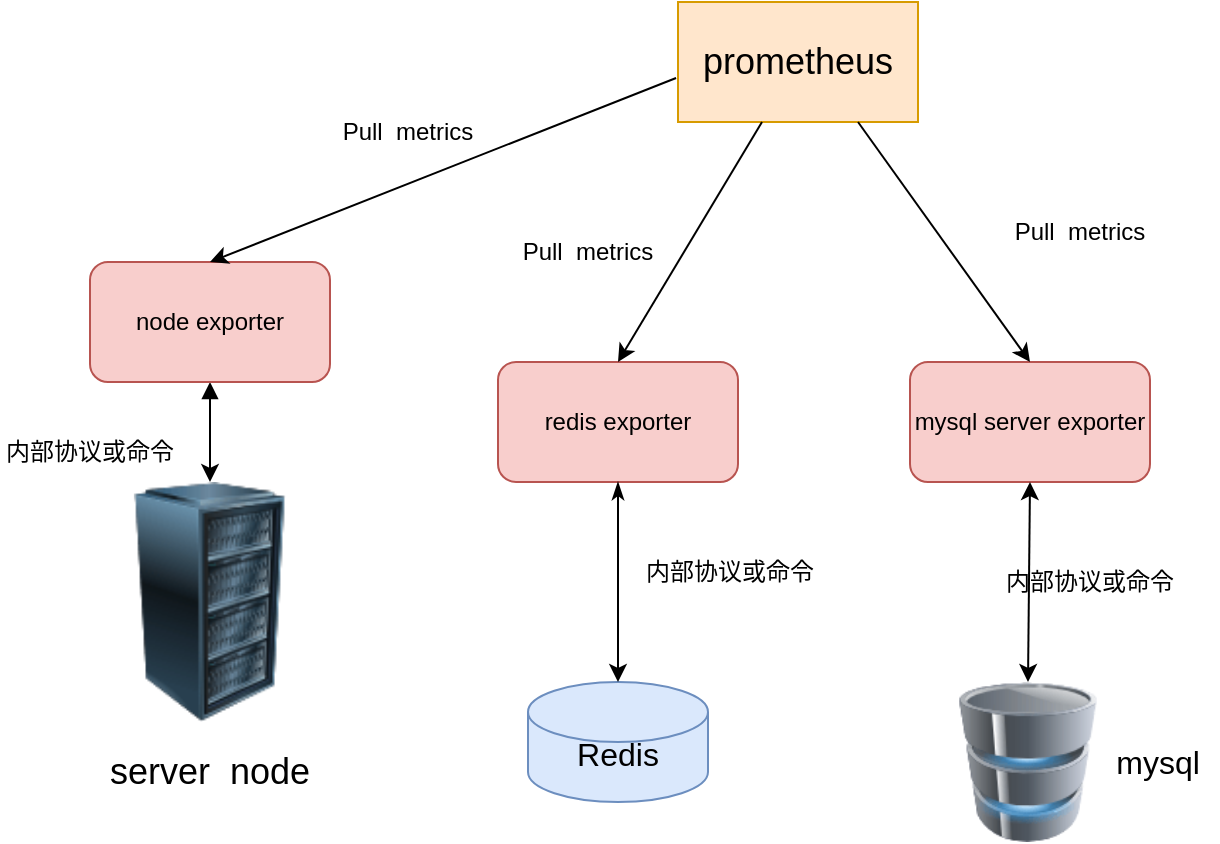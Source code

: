 <mxfile version="24.6.1" type="device">
  <diagram name="第 1 页" id="rAhLf1J9xHNpHruiE8G0">
    <mxGraphModel dx="1434" dy="769" grid="1" gridSize="10" guides="1" tooltips="1" connect="1" arrows="1" fold="1" page="1" pageScale="1" pageWidth="827" pageHeight="1169" math="0" shadow="0">
      <root>
        <mxCell id="0" />
        <mxCell id="1" parent="0" />
        <mxCell id="ApBEkjN8yYshjVTdfdUb-1" value="&lt;font style=&quot;font-size: 18px;&quot;&gt;prometheus&lt;/font&gt;" style="rounded=0;whiteSpace=wrap;html=1;fillColor=#ffe6cc;strokeColor=#d79b00;" vertex="1" parent="1">
          <mxGeometry x="389" y="280" width="120" height="60" as="geometry" />
        </mxCell>
        <mxCell id="ApBEkjN8yYshjVTdfdUb-2" value="" style="shape=cylinder3;whiteSpace=wrap;html=1;boundedLbl=1;backgroundOutline=1;size=15;fillColor=#dae8fc;strokeColor=#6c8ebf;" vertex="1" parent="1">
          <mxGeometry x="314" y="620" width="90" height="60" as="geometry" />
        </mxCell>
        <mxCell id="ApBEkjN8yYshjVTdfdUb-3" value="&lt;font style=&quot;font-size: 16px;&quot;&gt;Redis&lt;/font&gt;" style="text;html=1;align=center;verticalAlign=middle;whiteSpace=wrap;rounded=0;" vertex="1" parent="1">
          <mxGeometry x="329" y="641" width="60" height="30" as="geometry" />
        </mxCell>
        <mxCell id="ApBEkjN8yYshjVTdfdUb-4" value="redis exporter" style="rounded=1;whiteSpace=wrap;html=1;fillColor=#f8cecc;strokeColor=#b85450;" vertex="1" parent="1">
          <mxGeometry x="299" y="460" width="120" height="60" as="geometry" />
        </mxCell>
        <mxCell id="ApBEkjN8yYshjVTdfdUb-6" style="edgeStyle=orthogonalEdgeStyle;rounded=0;orthogonalLoop=1;jettySize=auto;html=1;exitX=0.5;exitY=1;exitDx=0;exitDy=0;entryX=0.5;entryY=0;entryDx=0;entryDy=0;entryPerimeter=0;startArrow=classicThin;startFill=1;" edge="1" parent="1" source="ApBEkjN8yYshjVTdfdUb-4" target="ApBEkjN8yYshjVTdfdUb-2">
          <mxGeometry relative="1" as="geometry" />
        </mxCell>
        <mxCell id="ApBEkjN8yYshjVTdfdUb-9" value="" style="endArrow=classic;html=1;rounded=0;entryX=0.5;entryY=0;entryDx=0;entryDy=0;" edge="1" parent="1" source="ApBEkjN8yYshjVTdfdUb-1" target="ApBEkjN8yYshjVTdfdUb-4">
          <mxGeometry width="50" height="50" relative="1" as="geometry">
            <mxPoint x="390" y="420" as="sourcePoint" />
            <mxPoint x="440" y="370" as="targetPoint" />
          </mxGeometry>
        </mxCell>
        <mxCell id="ApBEkjN8yYshjVTdfdUb-11" value="" style="image;html=1;image=img/lib/clip_art/computers/Database_128x128.png" vertex="1" parent="1">
          <mxGeometry x="509" y="620" width="110" height="80" as="geometry" />
        </mxCell>
        <mxCell id="ApBEkjN8yYshjVTdfdUb-12" value="&lt;font style=&quot;font-size: 16px;&quot;&gt;mysql&lt;/font&gt;" style="text;html=1;align=center;verticalAlign=middle;whiteSpace=wrap;rounded=0;" vertex="1" parent="1">
          <mxGeometry x="599" y="645" width="60" height="30" as="geometry" />
        </mxCell>
        <mxCell id="ApBEkjN8yYshjVTdfdUb-13" value="mysql server exporter" style="rounded=1;whiteSpace=wrap;html=1;fillColor=#f8cecc;strokeColor=#b85450;" vertex="1" parent="1">
          <mxGeometry x="505" y="460" width="120" height="60" as="geometry" />
        </mxCell>
        <mxCell id="ApBEkjN8yYshjVTdfdUb-15" value="" style="endArrow=classic;html=1;rounded=0;entryX=0.5;entryY=0;entryDx=0;entryDy=0;exitX=0.75;exitY=1;exitDx=0;exitDy=0;" edge="1" parent="1" source="ApBEkjN8yYshjVTdfdUb-1" target="ApBEkjN8yYshjVTdfdUb-13">
          <mxGeometry width="50" height="50" relative="1" as="geometry">
            <mxPoint x="439" y="270" as="sourcePoint" />
            <mxPoint x="369" y="470" as="targetPoint" />
          </mxGeometry>
        </mxCell>
        <mxCell id="ApBEkjN8yYshjVTdfdUb-17" value="" style="endArrow=classic;startArrow=classic;html=1;rounded=0;exitX=0.5;exitY=1;exitDx=0;exitDy=0;entryX=0.5;entryY=0;entryDx=0;entryDy=0;" edge="1" parent="1" source="ApBEkjN8yYshjVTdfdUb-13" target="ApBEkjN8yYshjVTdfdUb-11">
          <mxGeometry width="50" height="50" relative="1" as="geometry">
            <mxPoint x="390" y="420" as="sourcePoint" />
            <mxPoint x="560" y="580" as="targetPoint" />
          </mxGeometry>
        </mxCell>
        <mxCell id="ApBEkjN8yYshjVTdfdUb-19" value="" style="image;html=1;image=img/lib/clip_art/computers/Server_Rack_128x128.png" vertex="1" parent="1">
          <mxGeometry x="80" y="520" width="150" height="120" as="geometry" />
        </mxCell>
        <mxCell id="ApBEkjN8yYshjVTdfdUb-20" value="&lt;font style=&quot;font-size: 18px;&quot;&gt;server&amp;nbsp; node&lt;/font&gt;" style="text;html=1;align=center;verticalAlign=middle;whiteSpace=wrap;rounded=0;" vertex="1" parent="1">
          <mxGeometry x="100" y="640" width="110" height="50" as="geometry" />
        </mxCell>
        <mxCell id="ApBEkjN8yYshjVTdfdUb-23" style="edgeStyle=orthogonalEdgeStyle;rounded=0;orthogonalLoop=1;jettySize=auto;html=1;exitX=0.5;exitY=1;exitDx=0;exitDy=0;entryX=0.5;entryY=0;entryDx=0;entryDy=0;startArrow=block;startFill=1;" edge="1" parent="1" source="ApBEkjN8yYshjVTdfdUb-21" target="ApBEkjN8yYshjVTdfdUb-19">
          <mxGeometry relative="1" as="geometry" />
        </mxCell>
        <mxCell id="ApBEkjN8yYshjVTdfdUb-21" value="node exporter" style="rounded=1;whiteSpace=wrap;html=1;fillColor=#f8cecc;strokeColor=#b85450;" vertex="1" parent="1">
          <mxGeometry x="95" y="410" width="120" height="60" as="geometry" />
        </mxCell>
        <mxCell id="ApBEkjN8yYshjVTdfdUb-22" value="" style="endArrow=classic;html=1;rounded=0;entryX=0.5;entryY=0;entryDx=0;entryDy=0;exitX=-0.008;exitY=0.633;exitDx=0;exitDy=0;exitPerimeter=0;" edge="1" parent="1" source="ApBEkjN8yYshjVTdfdUb-1" target="ApBEkjN8yYshjVTdfdUb-21">
          <mxGeometry width="50" height="50" relative="1" as="geometry">
            <mxPoint x="441" y="350" as="sourcePoint" />
            <mxPoint x="369" y="470" as="targetPoint" />
          </mxGeometry>
        </mxCell>
        <mxCell id="ApBEkjN8yYshjVTdfdUb-24" value="内部协议或命令" style="text;html=1;align=center;verticalAlign=middle;whiteSpace=wrap;rounded=0;" vertex="1" parent="1">
          <mxGeometry x="370" y="550" width="90" height="30" as="geometry" />
        </mxCell>
        <mxCell id="ApBEkjN8yYshjVTdfdUb-25" value="内部协议或命令" style="text;html=1;align=center;verticalAlign=middle;whiteSpace=wrap;rounded=0;" vertex="1" parent="1">
          <mxGeometry x="550" y="554.5" width="90" height="30" as="geometry" />
        </mxCell>
        <mxCell id="ApBEkjN8yYshjVTdfdUb-26" value="内部协议或命令" style="text;html=1;align=center;verticalAlign=middle;whiteSpace=wrap;rounded=0;" vertex="1" parent="1">
          <mxGeometry x="50" y="490" width="90" height="30" as="geometry" />
        </mxCell>
        <mxCell id="ApBEkjN8yYshjVTdfdUb-27" value="Pull&amp;nbsp; metrics" style="text;html=1;align=center;verticalAlign=middle;whiteSpace=wrap;rounded=0;" vertex="1" parent="1">
          <mxGeometry x="194" y="330" width="120" height="30" as="geometry" />
        </mxCell>
        <mxCell id="ApBEkjN8yYshjVTdfdUb-28" value="Pull&amp;nbsp; metrics" style="text;html=1;align=center;verticalAlign=middle;whiteSpace=wrap;rounded=0;" vertex="1" parent="1">
          <mxGeometry x="284" y="390" width="120" height="30" as="geometry" />
        </mxCell>
        <mxCell id="ApBEkjN8yYshjVTdfdUb-30" value="Pull&amp;nbsp; metrics" style="text;html=1;align=center;verticalAlign=middle;whiteSpace=wrap;rounded=0;" vertex="1" parent="1">
          <mxGeometry x="530" y="380" width="120" height="30" as="geometry" />
        </mxCell>
      </root>
    </mxGraphModel>
  </diagram>
</mxfile>
